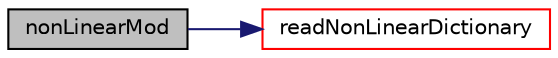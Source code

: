 digraph "nonLinearMod"
{
 // LATEX_PDF_SIZE
  edge [fontname="Helvetica",fontsize="10",labelfontname="Helvetica",labelfontsize="10"];
  node [fontname="Helvetica",fontsize="10",shape=record];
  rankdir="LR";
  Node1 [label="nonLinearMod",height=0.2,width=0.4,color="black", fillcolor="grey75", style="filled", fontcolor="black",tooltip=" "];
  Node1 -> Node2 [color="midnightblue",fontsize="10",style="solid",fontname="Helvetica"];
  Node2 [label="readNonLinearDictionary",height=0.2,width=0.4,color="red", fillcolor="white", style="filled",URL="$classpFlow_1_1cfModels_1_1nonLinearMod.html#a8b733efddd531d2ddf9c2765805f081c",tooltip=" "];
}
